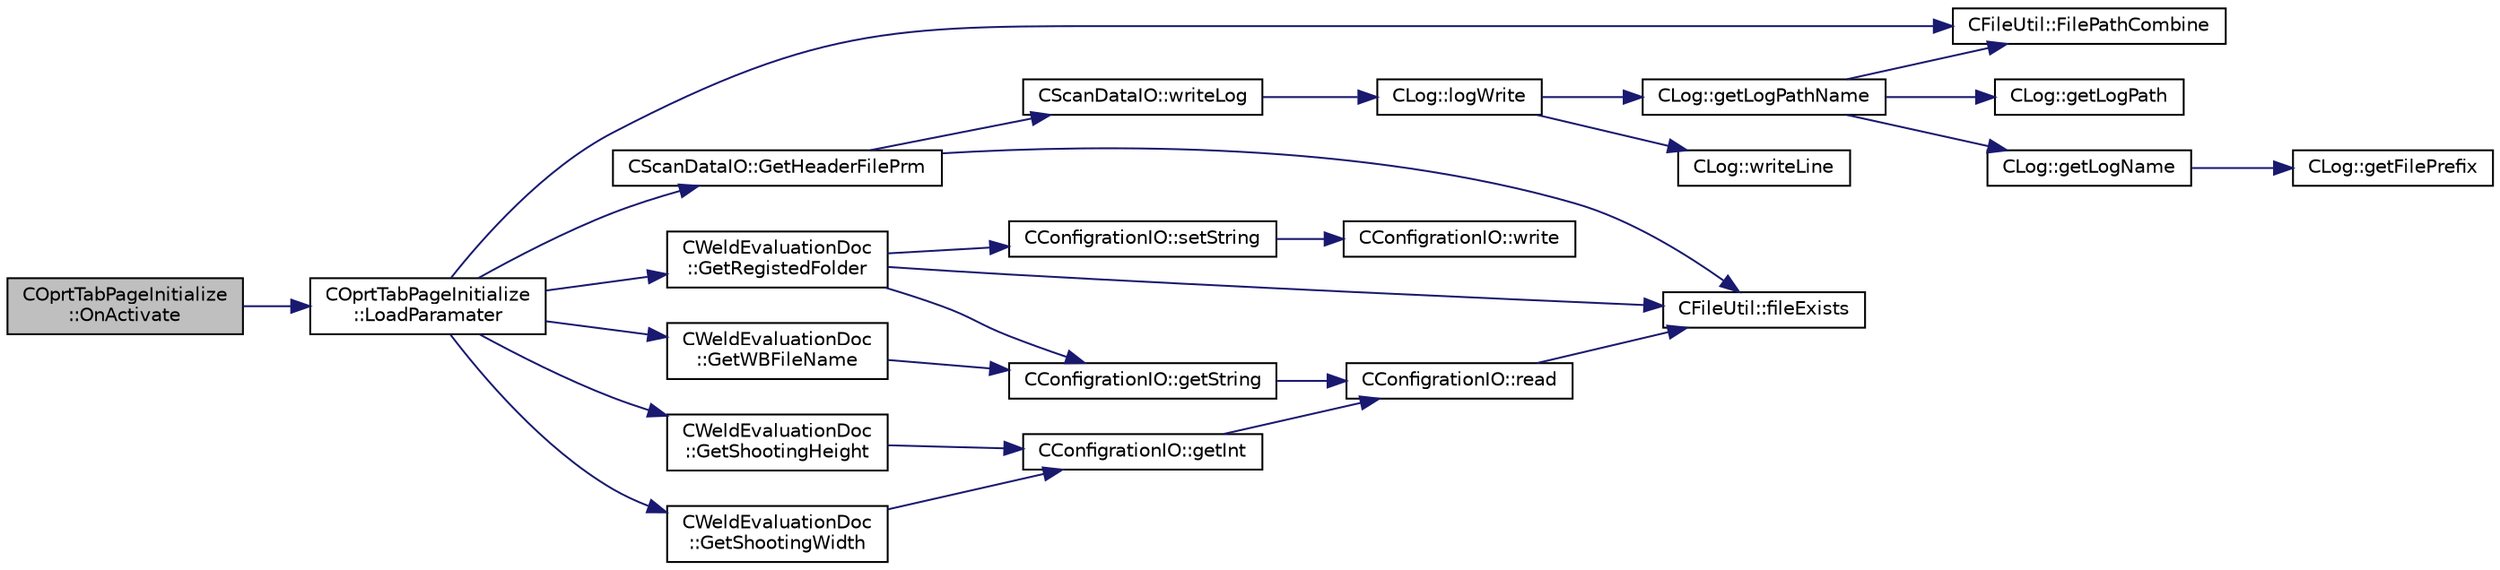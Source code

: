 digraph "COprtTabPageInitialize::OnActivate"
{
 // LATEX_PDF_SIZE
  edge [fontname="Helvetica",fontsize="10",labelfontname="Helvetica",labelfontsize="10"];
  node [fontname="Helvetica",fontsize="10",shape=record];
  rankdir="LR";
  Node1 [label="COprtTabPageInitialize\l::OnActivate",height=0.2,width=0.4,color="black", fillcolor="grey75", style="filled", fontcolor="black",tooltip="アクティブ時処理"];
  Node1 -> Node2 [color="midnightblue",fontsize="10",style="solid",fontname="Helvetica"];
  Node2 [label="COprtTabPageInitialize\l::LoadParamater",height=0.2,width=0.4,color="black", fillcolor="white", style="filled",URL="$class_c_oprt_tab_page_initialize.html#a39a52da491a71f8afec8c1366284227a",tooltip="パラメータの読み込み"];
  Node2 -> Node3 [color="midnightblue",fontsize="10",style="solid",fontname="Helvetica"];
  Node3 [label="CFileUtil::FilePathCombine",height=0.2,width=0.4,color="black", fillcolor="white", style="filled",URL="$class_c_file_util.html#abc548d0aa8583bfd6f185c08711b1ec7",tooltip="ファイルパスの作成"];
  Node2 -> Node4 [color="midnightblue",fontsize="10",style="solid",fontname="Helvetica"];
  Node4 [label="CScanDataIO::GetHeaderFilePrm",height=0.2,width=0.4,color="black", fillcolor="white", style="filled",URL="$class_c_scan_data_i_o.html#ae3dff6661c7012b259b38910f3b3dbdb",tooltip="ヘッダファイルから幅、高さを取得"];
  Node4 -> Node5 [color="midnightblue",fontsize="10",style="solid",fontname="Helvetica"];
  Node5 [label="CFileUtil::fileExists",height=0.2,width=0.4,color="black", fillcolor="white", style="filled",URL="$class_c_file_util.html#a9a8b3e89af30c1826d518719aad2c3df",tooltip="ファイルが存在するかを確認する"];
  Node4 -> Node6 [color="midnightblue",fontsize="10",style="solid",fontname="Helvetica"];
  Node6 [label="CScanDataIO::writeLog",height=0.2,width=0.4,color="black", fillcolor="white", style="filled",URL="$class_c_scan_data_i_o.html#a5be204207783efd8238a8928cdb5c061",tooltip="ログ出力"];
  Node6 -> Node7 [color="midnightblue",fontsize="10",style="solid",fontname="Helvetica"];
  Node7 [label="CLog::logWrite",height=0.2,width=0.4,color="black", fillcolor="white", style="filled",URL="$class_c_log.html#ac31d4dac2937ba01a36d1a3b44b83d70",tooltip="ログの出力"];
  Node7 -> Node8 [color="midnightblue",fontsize="10",style="solid",fontname="Helvetica"];
  Node8 [label="CLog::getLogPathName",height=0.2,width=0.4,color="black", fillcolor="white", style="filled",URL="$class_c_log.html#ab9c474897ca906770f57d5da2feefa6d",tooltip="ログファイルフルパス名の取得"];
  Node8 -> Node3 [color="midnightblue",fontsize="10",style="solid",fontname="Helvetica"];
  Node8 -> Node9 [color="midnightblue",fontsize="10",style="solid",fontname="Helvetica"];
  Node9 [label="CLog::getLogName",height=0.2,width=0.4,color="black", fillcolor="white", style="filled",URL="$class_c_log.html#a65d2c4306ed1a9d777c08caff941e776",tooltip="ログファイル名の取得"];
  Node9 -> Node10 [color="midnightblue",fontsize="10",style="solid",fontname="Helvetica"];
  Node10 [label="CLog::getFilePrefix",height=0.2,width=0.4,color="black", fillcolor="white", style="filled",URL="$class_c_log.html#a70464aa2d7a0a10825a9f7f7b7adf2ee",tooltip="ファイル名プレフィックスの取得"];
  Node8 -> Node11 [color="midnightblue",fontsize="10",style="solid",fontname="Helvetica"];
  Node11 [label="CLog::getLogPath",height=0.2,width=0.4,color="black", fillcolor="white", style="filled",URL="$class_c_log.html#a27df84a7db3c444addee476022bfc5ae",tooltip="ログファイル出力ディレクトリの取得"];
  Node7 -> Node12 [color="midnightblue",fontsize="10",style="solid",fontname="Helvetica"];
  Node12 [label="CLog::writeLine",height=0.2,width=0.4,color="black", fillcolor="white", style="filled",URL="$class_c_log.html#ae51a9a6b80711b7a6f5088c61eb346cf",tooltip=" "];
  Node2 -> Node13 [color="midnightblue",fontsize="10",style="solid",fontname="Helvetica"];
  Node13 [label="CWeldEvaluationDoc\l::GetRegistedFolder",height=0.2,width=0.4,color="black", fillcolor="white", style="filled",URL="$class_c_weld_evaluation_doc.html#ad3746774f32e3fa3fc4ebc4d4510d0ee",tooltip="登録済み試験格納フォルダの取得"];
  Node13 -> Node5 [color="midnightblue",fontsize="10",style="solid",fontname="Helvetica"];
  Node13 -> Node14 [color="midnightblue",fontsize="10",style="solid",fontname="Helvetica"];
  Node14 [label="CConfigrationIO::getString",height=0.2,width=0.4,color="black", fillcolor="white", style="filled",URL="$class_c_configration_i_o.html#a1c72779785c9de9ab2525d7320d12658",tooltip="指定セクションのキー値（文字列）を取得"];
  Node14 -> Node15 [color="midnightblue",fontsize="10",style="solid",fontname="Helvetica"];
  Node15 [label="CConfigrationIO::read",height=0.2,width=0.4,color="black", fillcolor="white", style="filled",URL="$class_c_configration_i_o.html#a73ecbb6f7141bad005e290e9f48c576f",tooltip="指定セクションのキー値を取得"];
  Node15 -> Node5 [color="midnightblue",fontsize="10",style="solid",fontname="Helvetica"];
  Node13 -> Node16 [color="midnightblue",fontsize="10",style="solid",fontname="Helvetica"];
  Node16 [label="CConfigrationIO::setString",height=0.2,width=0.4,color="black", fillcolor="white", style="filled",URL="$class_c_configration_i_o.html#a0fb34e01af48df8da81d80108ffa3d03",tooltip="指定セクションのキーに文字列を設定"];
  Node16 -> Node17 [color="midnightblue",fontsize="10",style="solid",fontname="Helvetica"];
  Node17 [label="CConfigrationIO::write",height=0.2,width=0.4,color="black", fillcolor="white", style="filled",URL="$class_c_configration_i_o.html#aa05f2d3bee4d0f39715b3e41429cdfd2",tooltip="指定セクションのキーに値を設定"];
  Node2 -> Node18 [color="midnightblue",fontsize="10",style="solid",fontname="Helvetica"];
  Node18 [label="CWeldEvaluationDoc\l::GetShootingHeight",height=0.2,width=0.4,color="black", fillcolor="white", style="filled",URL="$class_c_weld_evaluation_doc.html#a55485766139b9685d1ed9a5e61a06e7b",tooltip="撮影高さの取得"];
  Node18 -> Node19 [color="midnightblue",fontsize="10",style="solid",fontname="Helvetica"];
  Node19 [label="CConfigrationIO::getInt",height=0.2,width=0.4,color="black", fillcolor="white", style="filled",URL="$class_c_configration_i_o.html#a60d2dbaa282946adcc42ebd04fc08805",tooltip="指定セクションのキー値（整数）を取得"];
  Node19 -> Node15 [color="midnightblue",fontsize="10",style="solid",fontname="Helvetica"];
  Node2 -> Node20 [color="midnightblue",fontsize="10",style="solid",fontname="Helvetica"];
  Node20 [label="CWeldEvaluationDoc\l::GetShootingWidth",height=0.2,width=0.4,color="black", fillcolor="white", style="filled",URL="$class_c_weld_evaluation_doc.html#a9ef01c2fd9ec8ef296388a8048fe32fa",tooltip="撮影幅の取得"];
  Node20 -> Node19 [color="midnightblue",fontsize="10",style="solid",fontname="Helvetica"];
  Node2 -> Node21 [color="midnightblue",fontsize="10",style="solid",fontname="Helvetica"];
  Node21 [label="CWeldEvaluationDoc\l::GetWBFileName",height=0.2,width=0.4,color="black", fillcolor="white", style="filled",URL="$class_c_weld_evaluation_doc.html#a999ae33c47280fcd8d7a759b0de05c2a",tooltip="ホワイトバランスファイル名の取得"];
  Node21 -> Node14 [color="midnightblue",fontsize="10",style="solid",fontname="Helvetica"];
}

